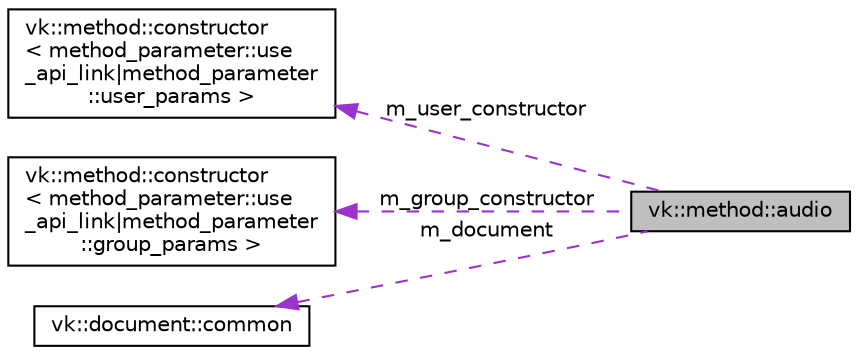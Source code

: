 digraph "vk::method::audio"
{
 // LATEX_PDF_SIZE
  edge [fontname="Helvetica",fontsize="10",labelfontname="Helvetica",labelfontsize="10"];
  node [fontname="Helvetica",fontsize="10",shape=record];
  rankdir="LR";
  Node1 [label="vk::method::audio",height=0.2,width=0.4,color="black", fillcolor="grey75", style="filled", fontcolor="black",tooltip="The audio methods representation."];
  Node2 -> Node1 [dir="back",color="darkorchid3",fontsize="10",style="dashed",label=" m_user_constructor" ,fontname="Helvetica"];
  Node2 [label="vk::method::constructor\l\< method_parameter::use\l_api_link\|method_parameter\l::user_params \>",height=0.2,width=0.4,color="black", fillcolor="white", style="filled",URL="$classvk_1_1method_1_1constructor.html",tooltip=" "];
  Node3 -> Node1 [dir="back",color="darkorchid3",fontsize="10",style="dashed",label=" m_group_constructor" ,fontname="Helvetica"];
  Node3 [label="vk::method::constructor\l\< method_parameter::use\l_api_link\|method_parameter\l::group_params \>",height=0.2,width=0.4,color="black", fillcolor="white", style="filled",URL="$classvk_1_1method_1_1constructor.html",tooltip=" "];
  Node4 -> Node1 [dir="back",color="darkorchid3",fontsize="10",style="dashed",label=" m_document" ,fontname="Helvetica"];
  Node4 [label="vk::document::common",height=0.2,width=0.4,color="black", fillcolor="white", style="filled",URL="$classvk_1_1document_1_1common.html",tooltip="The base class for vk::docs, vk::photos and vk::video."];
}
